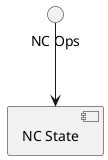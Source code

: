@startuml
interface "NC Ops" as ncops
component "NC State" as ncstate
!ifdef VERBOSE
component "Describe Ops" as ncdescribe
component "Control Ops" as nccontrol
component "NC Async Workers" as ncworkers
ncops -down-> ncdescribe
ncops -down-> nccontrol
nccontrol -left-> ncstate
ncdescribe .right-> ncstate
ncworkers -up-> ncstate
!else
ncops -down-> ncstate
!endif
@enduml
